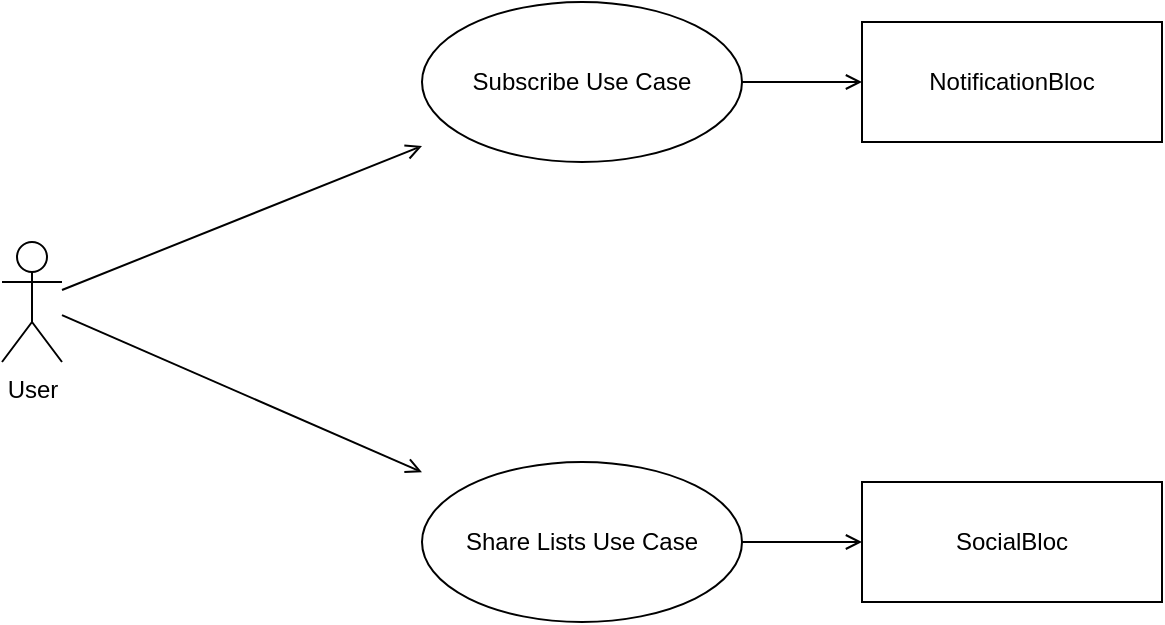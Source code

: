 <mxfile version="26.0.1">
  <diagram name="UML Use Case Diagram" id="DFtjQoSNepYopq6LZy2u">
    <mxGraphModel dx="781" dy="556" grid="1" gridSize="10" guides="1" tooltips="1" connect="1" arrows="1" fold="1" page="1" pageScale="1" pageWidth="850" pageHeight="1100" math="0" shadow="0">
      <root>
        <mxCell id="0" />
        <mxCell id="1" parent="0" />
        <mxCell id="B_kp_8WOismVBOZEocM9-1" value="User" style="shape=umlActor;verticalLabelPosition=bottom;verticalAlign=top;html=1;" vertex="1" parent="1">
          <mxGeometry x="230" y="150" width="30" height="60" as="geometry" />
        </mxCell>
        <mxCell id="B_kp_8WOismVBOZEocM9-2" value="Subscribe Use Case" style="shape=ellipse;whiteSpace=wrap;html=1;aspect=fixed;" vertex="1" parent="1">
          <mxGeometry x="440" y="30" width="160" height="80" as="geometry" />
        </mxCell>
        <mxCell id="B_kp_8WOismVBOZEocM9-3" value="Share Lists Use Case" style="shape=ellipse;whiteSpace=wrap;html=1;aspect=fixed;" vertex="1" parent="1">
          <mxGeometry x="440" y="260" width="160" height="80" as="geometry" />
        </mxCell>
        <mxCell id="B_kp_8WOismVBOZEocM9-4" value="NotificationBloc" style="shape=umlComponent;whiteSpace=wrap;html=1;" vertex="1" parent="1">
          <mxGeometry x="660" y="40" width="150" height="60" as="geometry" />
        </mxCell>
        <mxCell id="B_kp_8WOismVBOZEocM9-5" value="SocialBloc" style="shape=umlComponent;whiteSpace=wrap;html=1;" vertex="1" parent="1">
          <mxGeometry x="660" y="270" width="150" height="60" as="geometry" />
        </mxCell>
        <mxCell id="B_kp_8WOismVBOZEocM9-6" style="rounded=0;orthogonalLoop=1;jettySize=auto;loopDirection=0;endArrow=open;strokeColor=#000000;" edge="1" parent="1" source="B_kp_8WOismVBOZEocM9-1" target="B_kp_8WOismVBOZEocM9-2">
          <mxGeometry relative="1" as="geometry">
            <mxPoint x="245" y="120" as="targetPoint" />
          </mxGeometry>
        </mxCell>
        <mxCell id="B_kp_8WOismVBOZEocM9-7" style="rounded=0;orthogonalLoop=1;jettySize=auto;loopDirection=0;endArrow=open;strokeColor=#000000;" edge="1" parent="1" source="B_kp_8WOismVBOZEocM9-1" target="B_kp_8WOismVBOZEocM9-3">
          <mxGeometry relative="1" as="geometry">
            <mxPoint x="245" y="120" as="targetPoint" />
          </mxGeometry>
        </mxCell>
        <mxCell id="B_kp_8WOismVBOZEocM9-8" style="edgeStyle=orthogonalEdgeStyle;rounded=0;orthogonalLoop=1;jettySize=auto;loopDirection=0;endArrow=open;strokeColor=#000000;" edge="1" parent="1" source="B_kp_8WOismVBOZEocM9-2" target="B_kp_8WOismVBOZEocM9-4">
          <mxGeometry relative="1" as="geometry">
            <mxPoint x="520" y="110" as="targetPoint" />
          </mxGeometry>
        </mxCell>
        <mxCell id="B_kp_8WOismVBOZEocM9-9" style="edgeStyle=orthogonalEdgeStyle;rounded=0;orthogonalLoop=1;jettySize=auto;loopDirection=0;endArrow=open;strokeColor=#000000;" edge="1" parent="1" source="B_kp_8WOismVBOZEocM9-3" target="B_kp_8WOismVBOZEocM9-5">
          <mxGeometry relative="1" as="geometry">
            <mxPoint x="410" y="270" as="targetPoint" />
          </mxGeometry>
        </mxCell>
      </root>
    </mxGraphModel>
  </diagram>
</mxfile>
